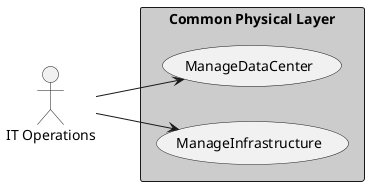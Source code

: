 @startuml

left to right direction
Actor "IT Operations" as ITOperations
Actor "IT Operations" as ITOperations


rectangle "Common Physical Layer" #cccccc {
usecase "ManageDataCenter" as ManageDataCenter
    ITOperations --> ManageDataCenter
    usecase "ManageInfrastructure" as ManageInfrastructure
    ITOperations --> ManageInfrastructure
    }


@enduml
